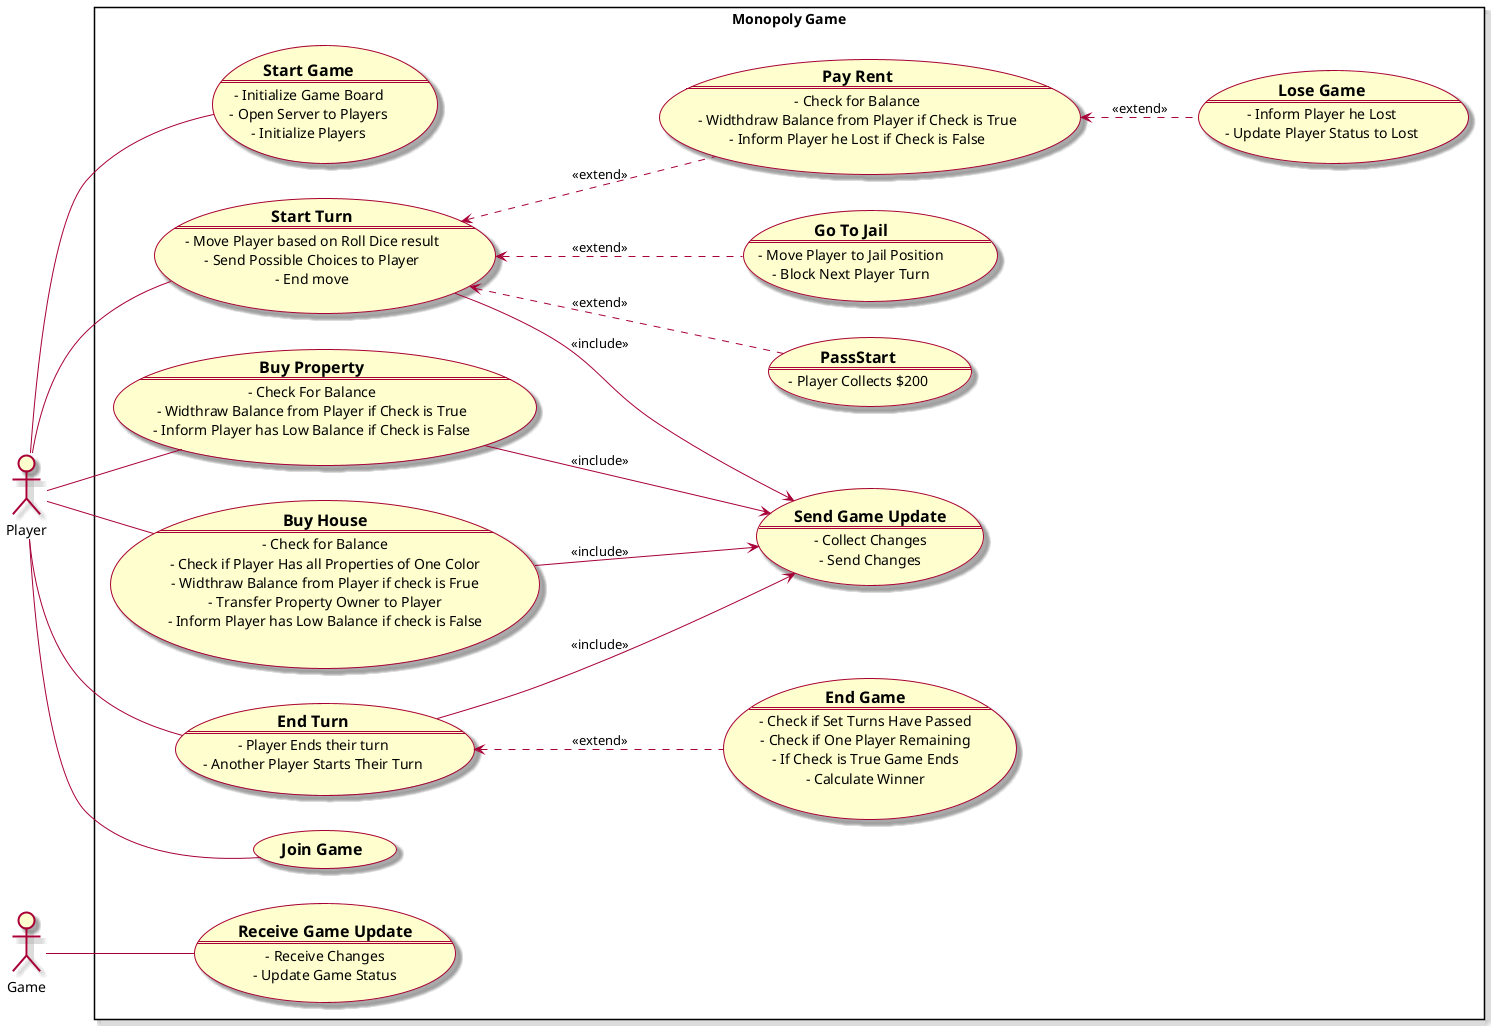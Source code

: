@startuml

left to right direction
skin rose
skinparam packageStyle rectangle


actor "Player" as Player
actor "Game" as Game

rectangle "Monopoly Game" {

    usecase StartGame as "==Start Game
==
- Initialize Game Board
- Open Server to Players
- Initialize Players"

    usecase StartTurn as "==Start Turn
==
- Move Player based on Roll Dice result
- Send Possible Choices to Player
- End move"

    usecase PassStart as "==PassStart
==
- Player Collects $200"

    usecase GoToJail as "==Go To Jail
==
- Move Player to Jail Position
- Block Next Player Turn"

    usecase BuyProperty as "==Buy Property
==
- Check For Balance
- Widthraw Balance from Player if Check is True
- Inform Player has Low Balance if Check is False"

	usecase PayRent as "==Pay Rent
==
- Check for Balance
- Widthdraw Balance from Player if Check is True
- Inform Player he Lost if Check is False"

    usecase BuyHouse as "==Buy House
==
- Check for Balance
- Check if Player Has all Properties of One Color
- Widthraw Balance from Player if check is Frue
- Transfer Property Owner to Player
- Inform Player has Low Balance if check is False"

    usecase LoseGame as "==Lose Game
==
- Inform Player he Lost
- Update Player Status to Lost"

    usecase EndGame as "==End Game
==
- Check if Set Turns Have Passed
- Check if One Player Remaining
- If Check is True Game Ends
- Calculate Winner"



    usecase EndTurn as "==End Turn
==
- Player Ends their turn
- Another Player Starts Their Turn"

    usecase SendGameUpdate as "==Send Game Update
==
- Collect Changes
- Send Changes"
    usecase ReceiveGameUpdate as "==Receive Game Update
==
- Receive Changes
- Update Game Status"

    usecase JoinGame as "==Join Game"

}

Player -- StartGame
Player -- JoinGame
Player -- StartTurn
Player -- BuyProperty
Player -- BuyHouse
Player -- EndTurn

StartTurn <.. PassStart: <<extend>>
StartTurn <.. GoToJail: <<extend>>
StartTurn <.. PayRent:<<extend>>
PayRent <.. LoseGame: <<extend>>

StartTurn --> SendGameUpdate: <<include>>
BuyProperty --> SendGameUpdate: <<include>>
BuyHouse --> SendGameUpdate: <<include>>
EndTurn --> SendGameUpdate: <<include>>

EndTurn <.. EndGame: <<extend>>
Game -- ReceiveGameUpdate


@enduml